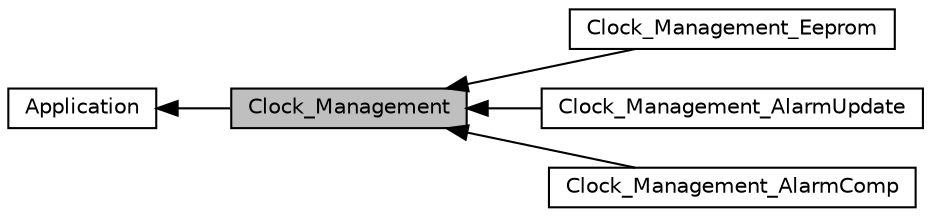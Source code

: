 digraph "Clock_Management"
{
  edge [fontname="Helvetica",fontsize="10",labelfontname="Helvetica",labelfontsize="10"];
  node [fontname="Helvetica",fontsize="10",shape=record];
  rankdir=LR;
  Node0 [label="Clock_Management",height=0.2,width=0.4,color="black", fillcolor="grey75", style="filled", fontcolor="black"];
  Node2 [label="Clock_Management_Eeprom",height=0.2,width=0.4,color="black", fillcolor="white", style="filled",URL="$group___clock___management___eeprom.html",tooltip="Saving and Loading of clock information. "];
  Node4 [label="Clock_Management_AlarmUpdate",height=0.2,width=0.4,color="black", fillcolor="white", style="filled",URL="$group___clock___management___alarm_update.html",tooltip="Manages updates of alarms and alarm parameters. "];
  Node1 [label="Application",height=0.2,width=0.4,color="black", fillcolor="white", style="filled",URL="$group___application.html"];
  Node3 [label="Clock_Management_AlarmComp",height=0.2,width=0.4,color="black", fillcolor="white", style="filled",URL="$group___clock___management___alarm_comp.html",tooltip="Comparison between dates, times and alarms. "];
  Node1->Node0 [shape=plaintext, dir="back", style="solid"];
  Node0->Node2 [shape=plaintext, dir="back", style="solid"];
  Node0->Node3 [shape=plaintext, dir="back", style="solid"];
  Node0->Node4 [shape=plaintext, dir="back", style="solid"];
}
